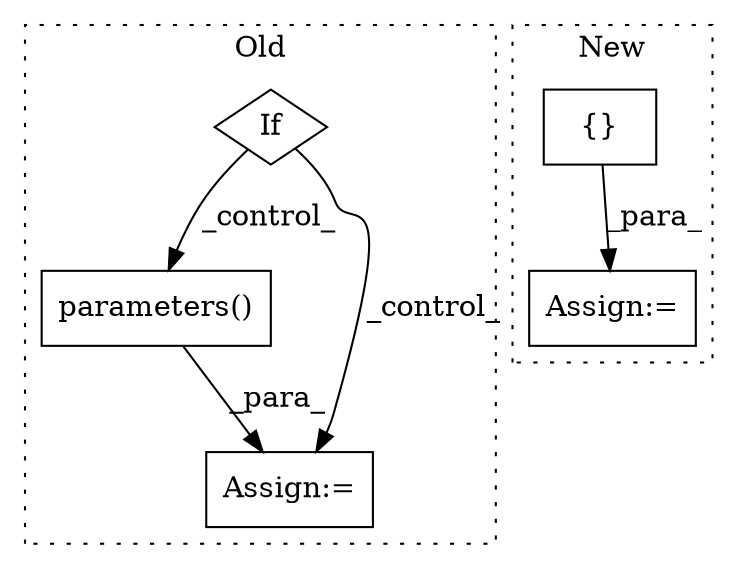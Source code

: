 digraph G {
subgraph cluster0 {
1 [label="parameters()" a="75" s="6723" l="28" shape="box"];
4 [label="Assign:=" a="68" s="6715" l="3" shape="box"];
5 [label="If" a="96" s="6630" l="3" shape="diamond"];
label = "Old";
style="dotted";
}
subgraph cluster1 {
2 [label="{}" a="95" s="7012,7123" l="18,14" shape="box"];
3 [label="Assign:=" a="68" s="7009" l="3" shape="box"];
label = "New";
style="dotted";
}
1 -> 4 [label="_para_"];
2 -> 3 [label="_para_"];
5 -> 4 [label="_control_"];
5 -> 1 [label="_control_"];
}